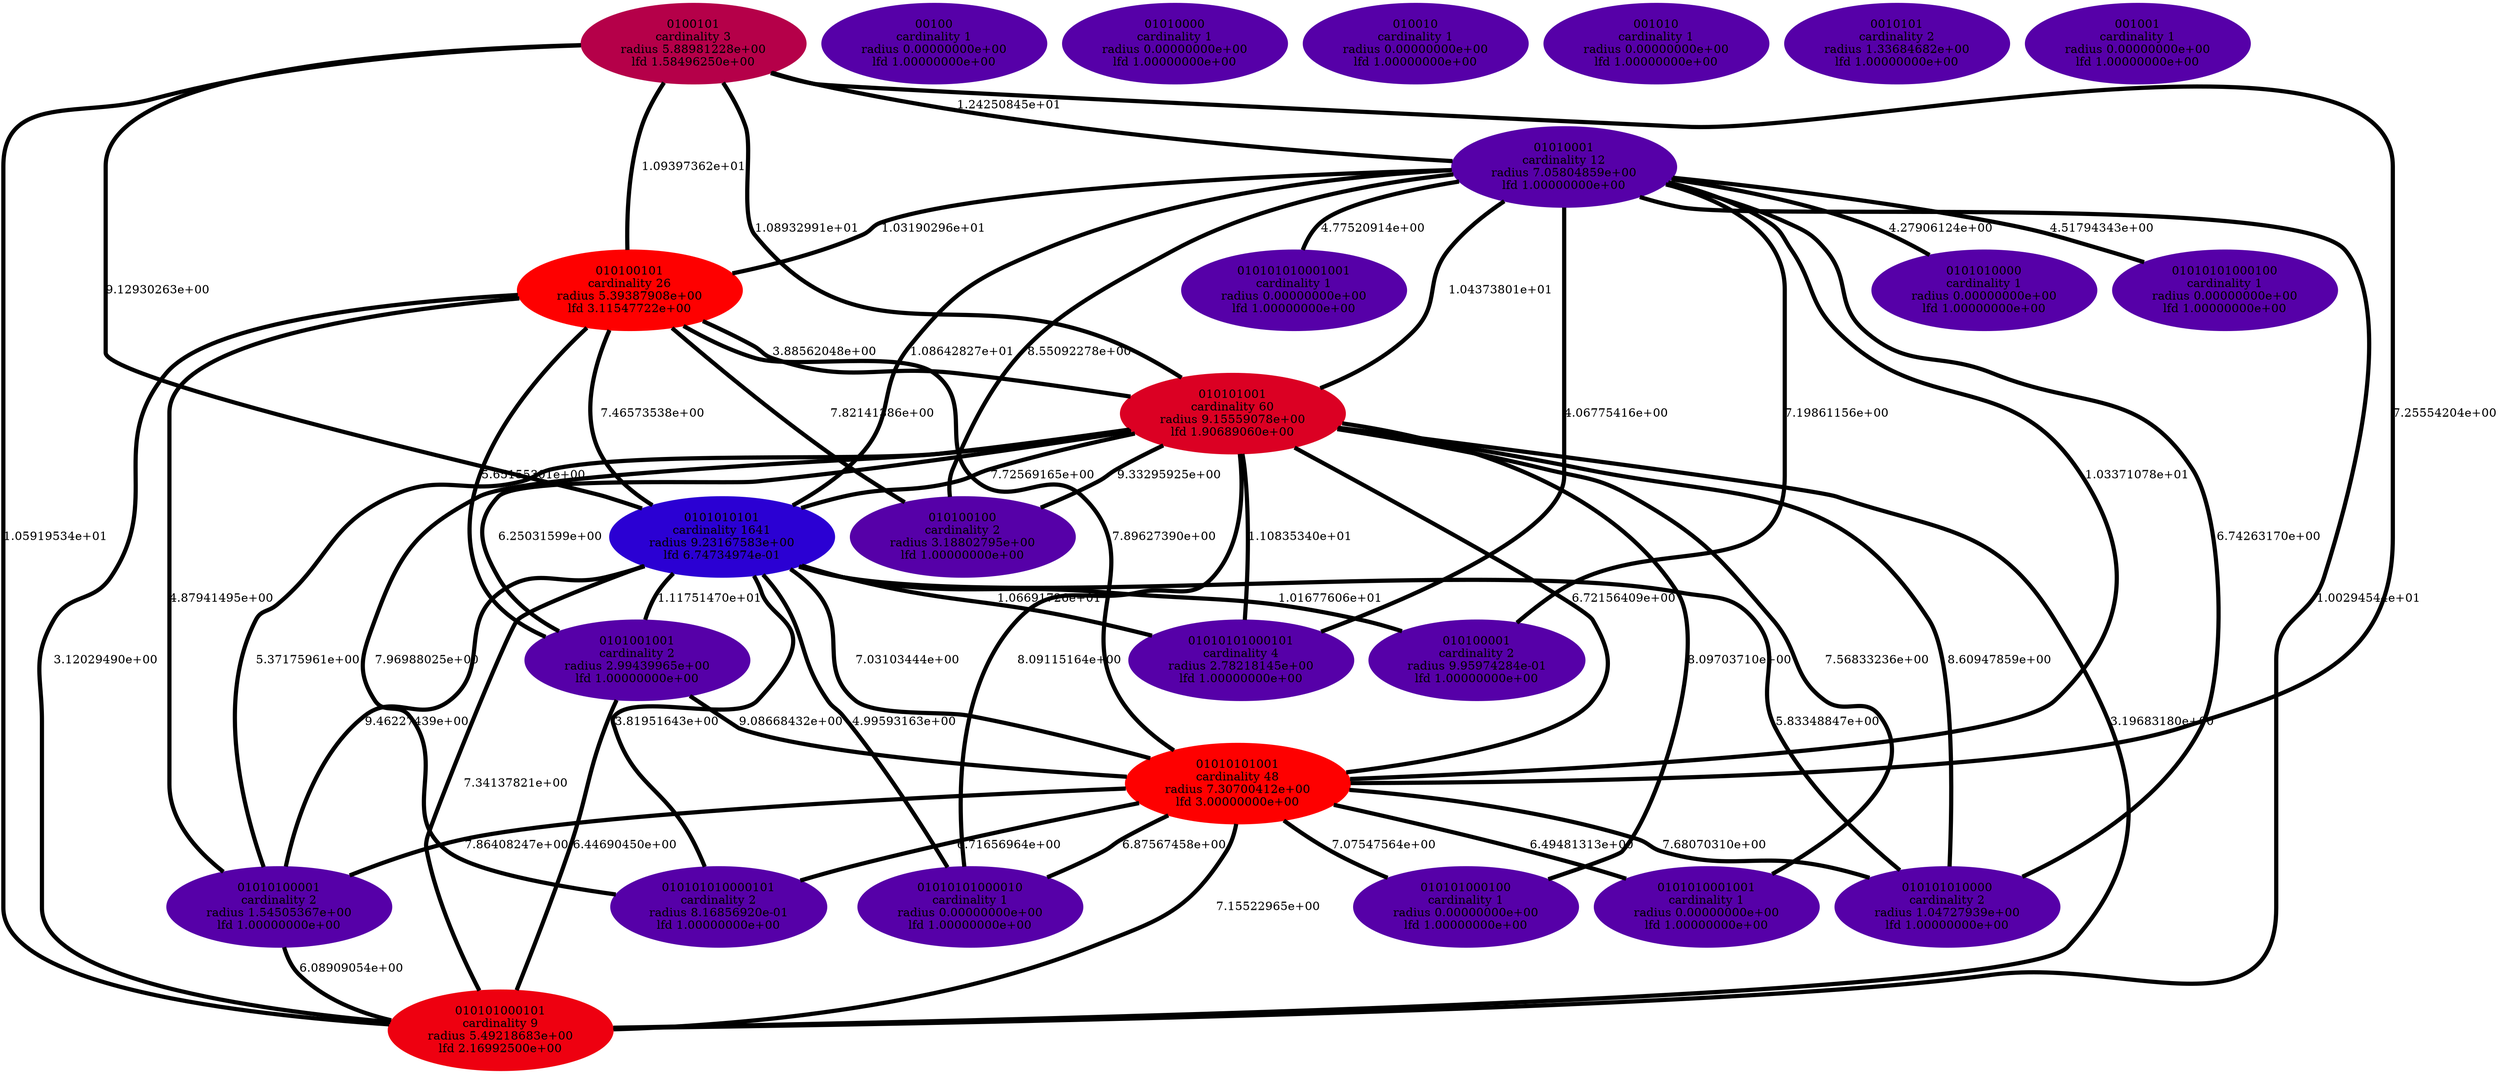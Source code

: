 graph parent_cardinality_optimal_36 {
    edge[style=solid, penwidth="5", labeldistance="10"]
    0101001001 [label="0101001001\ncardinality 2\nradius 2.99439965e+00\nlfd 1.00000000e+00", color="#5600A8", style="filled"]
    01010101000101 [label="01010101000101\ncardinality 4\nradius 2.78218145e+00\nlfd 1.00000000e+00", color="#5600A8", style="filled"]
    01010101001 [label="01010101001\ncardinality 48\nradius 7.30700412e+00\nlfd 3.00000000e+00", color="#FE0000", style="filled"]
    010100001 [label="010100001\ncardinality 2\nradius 9.95974284e-01\nlfd 1.00000000e+00", color="#5600A8", style="filled"]
    010101010000101 [label="010101010000101\ncardinality 2\nradius 8.16856920e-01\nlfd 1.00000000e+00", color="#5600A8", style="filled"]
    010100100 [label="010100100\ncardinality 2\nradius 3.18802795e+00\nlfd 1.00000000e+00", color="#5600A8", style="filled"]
    0101010000 [label="0101010000\ncardinality 1\nradius 0.00000000e+00\nlfd 1.00000000e+00", color="#5600A8", style="filled"]
    0101010001001 [label="0101010001001\ncardinality 1\nradius 0.00000000e+00\nlfd 1.00000000e+00", color="#5600A8", style="filled"]
    00100 [label="00100\ncardinality 1\nradius 0.00000000e+00\nlfd 1.00000000e+00", color="#5600A8", style="filled"]
    01010101000100 [label="01010101000100\ncardinality 1\nradius 0.00000000e+00\nlfd 1.00000000e+00", color="#5600A8", style="filled"]
    01010000 [label="01010000\ncardinality 1\nradius 0.00000000e+00\nlfd 1.00000000e+00", color="#5600A8", style="filled"]
    010010 [label="010010\ncardinality 1\nradius 0.00000000e+00\nlfd 1.00000000e+00", color="#5600A8", style="filled"]
    01010100001 [label="01010100001\ncardinality 2\nradius 1.54505367e+00\nlfd 1.00000000e+00", color="#5600A8", style="filled"]
    001010 [label="001010\ncardinality 1\nradius 0.00000000e+00\nlfd 1.00000000e+00", color="#5600A8", style="filled"]
    010101010001001 [label="010101010001001\ncardinality 1\nradius 0.00000000e+00\nlfd 1.00000000e+00", color="#5600A8", style="filled"]
    01010101000010 [label="01010101000010\ncardinality 1\nradius 0.00000000e+00\nlfd 1.00000000e+00", color="#5600A8", style="filled"]
    010101001 [label="010101001\ncardinality 60\nradius 9.15559078e+00\nlfd 1.90689060e+00", color="#DB0023", style="filled"]
    0010101 [label="0010101\ncardinality 2\nradius 1.33684682e+00\nlfd 1.00000000e+00", color="#5600A8", style="filled"]
    0100101 [label="0100101\ncardinality 3\nradius 5.88981228e+00\nlfd 1.58496250e+00", color="#B50049", style="filled"]
    0101010101 [label="0101010101\ncardinality 1641\nradius 9.23167583e+00\nlfd 6.74734974e-01", color="#2B00D3", style="filled"]
    010101000101 [label="010101000101\ncardinality 9\nradius 5.49218683e+00\nlfd 2.16992500e+00", color="#EE0010", style="filled"]
    010101000100 [label="010101000100\ncardinality 1\nradius 0.00000000e+00\nlfd 1.00000000e+00", color="#5600A8", style="filled"]
    010100101 [label="010100101\ncardinality 26\nradius 5.39387908e+00\nlfd 3.11547722e+00", color="#FE0000", style="filled"]
    001001 [label="001001\ncardinality 1\nradius 0.00000000e+00\nlfd 1.00000000e+00", color="#5600A8", style="filled"]
    01010001 [label="01010001\ncardinality 12\nradius 7.05804859e+00\nlfd 1.00000000e+00", color="#5600A8", style="filled"]
    010101010000 [label="010101010000\ncardinality 2\nradius 1.04727939e+00\nlfd 1.00000000e+00", color="#5600A8", style="filled"]
    010101001 -- 01010101000101 [label="1.10835340e+01"]
    010100101 -- 0101001001 [label="5.65155301e+00"]
    010101001 -- 010101000101 [label="3.19683180e+00"]
    01010001 -- 010101010000 [label="6.74263170e+00"]
    0101010101 -- 01010100001 [label="9.46227439e+00"]
    0101010101 -- 010101000101 [label="7.34137821e+00"]
    01010101001 -- 0101010001001 [label="6.49481313e+00"]
    010100101 -- 01010101001 [label="7.89627390e+00"]
    010101001 -- 010101010000 [label="8.60947859e+00"]
    0101010101 -- 0101001001 [label="1.11751470e+01"]
    01010101001 -- 010101010000 [label="7.68070310e+00"]
    01010001 -- 0101010101 [label="1.08642827e+01"]
    01010101001 -- 010101000101 [label="7.15522965e+00"]
    0101001001 -- 01010101001 [label="9.08668432e+00"]
    010100101 -- 01010100001 [label="4.87941495e+00"]
    01010001 -- 010100100 [label="8.55092278e+00"]
    0101010101 -- 010101010000 [label="5.83348847e+00"]
    010101001 -- 0101010001001 [label="7.56833236e+00"]
    0101001001 -- 010101000101 [label="6.44690450e+00"]
    01010001 -- 010101001 [label="1.04373801e+01"]
    0101010101 -- 01010101001 [label="7.03103444e+00"]
    01010101001 -- 01010101000010 [label="6.87567458e+00"]
    01010101001 -- 010101000100 [label="7.07547564e+00"]
    0101010101 -- 01010101000010 [label="4.99593163e+00"]
    01010001 -- 01010101001 [label="1.03371078e+01"]
    01010101001 -- 01010100001 [label="7.86408247e+00"]
    0100101 -- 0101010101 [label="9.12930263e+00"]
    010101001 -- 010101000100 [label="8.09703710e+00"]
    0100101 -- 010100101 [label="1.09397362e+01"]
    010100101 -- 0101010101 [label="7.46573538e+00"]
    01010001 -- 010100101 [label="1.03190296e+01"]
    01010001 -- 01010101000101 [label="4.06775416e+00"]
    010101001 -- 01010101001 [label="6.72156409e+00"]
    0101010101 -- 010100001 [label="1.01677606e+01"]
    0100101 -- 01010101001 [label="7.25554204e+00"]
    01010101001 -- 010101010000101 [label="6.71656964e+00"]
    01010001 -- 010100001 [label="7.19861156e+00"]
    0101010101 -- 01010101000101 [label="1.06691726e+01"]
    010101001 -- 0101001001 [label="6.25031599e+00"]
    010101001 -- 0101010101 [label="7.72569165e+00"]
    01010001 -- 010101000101 [label="1.00294544e+01"]
    010100101 -- 010101000101 [label="3.12029490e+00"]
    010101001 -- 01010101000010 [label="8.09115164e+00"]
    0100101 -- 01010001 [label="1.24250845e+01"]
    01010001 -- 01010101000100 [label="4.51794343e+00"]
    010100101 -- 010101001 [label="3.88562048e+00"]
    010100101 -- 010100100 [label="7.82141386e+00"]
    010101001 -- 01010100001 [label="5.37175961e+00"]
    01010100001 -- 010101000101 [label="6.08909054e+00"]
    01010001 -- 0101010000 [label="4.27906124e+00"]
    010101001 -- 010101010000101 [label="7.96988025e+00"]
    010101001 -- 010100100 [label="9.33295925e+00"]
    0101010101 -- 010101010000101 [label="3.81951643e+00"]
    01010001 -- 010101010001001 [label="4.77520914e+00"]
    0100101 -- 010101001 [label="1.08932991e+01"]
    0100101 -- 010101000101 [label="1.05919534e+01"]
}
